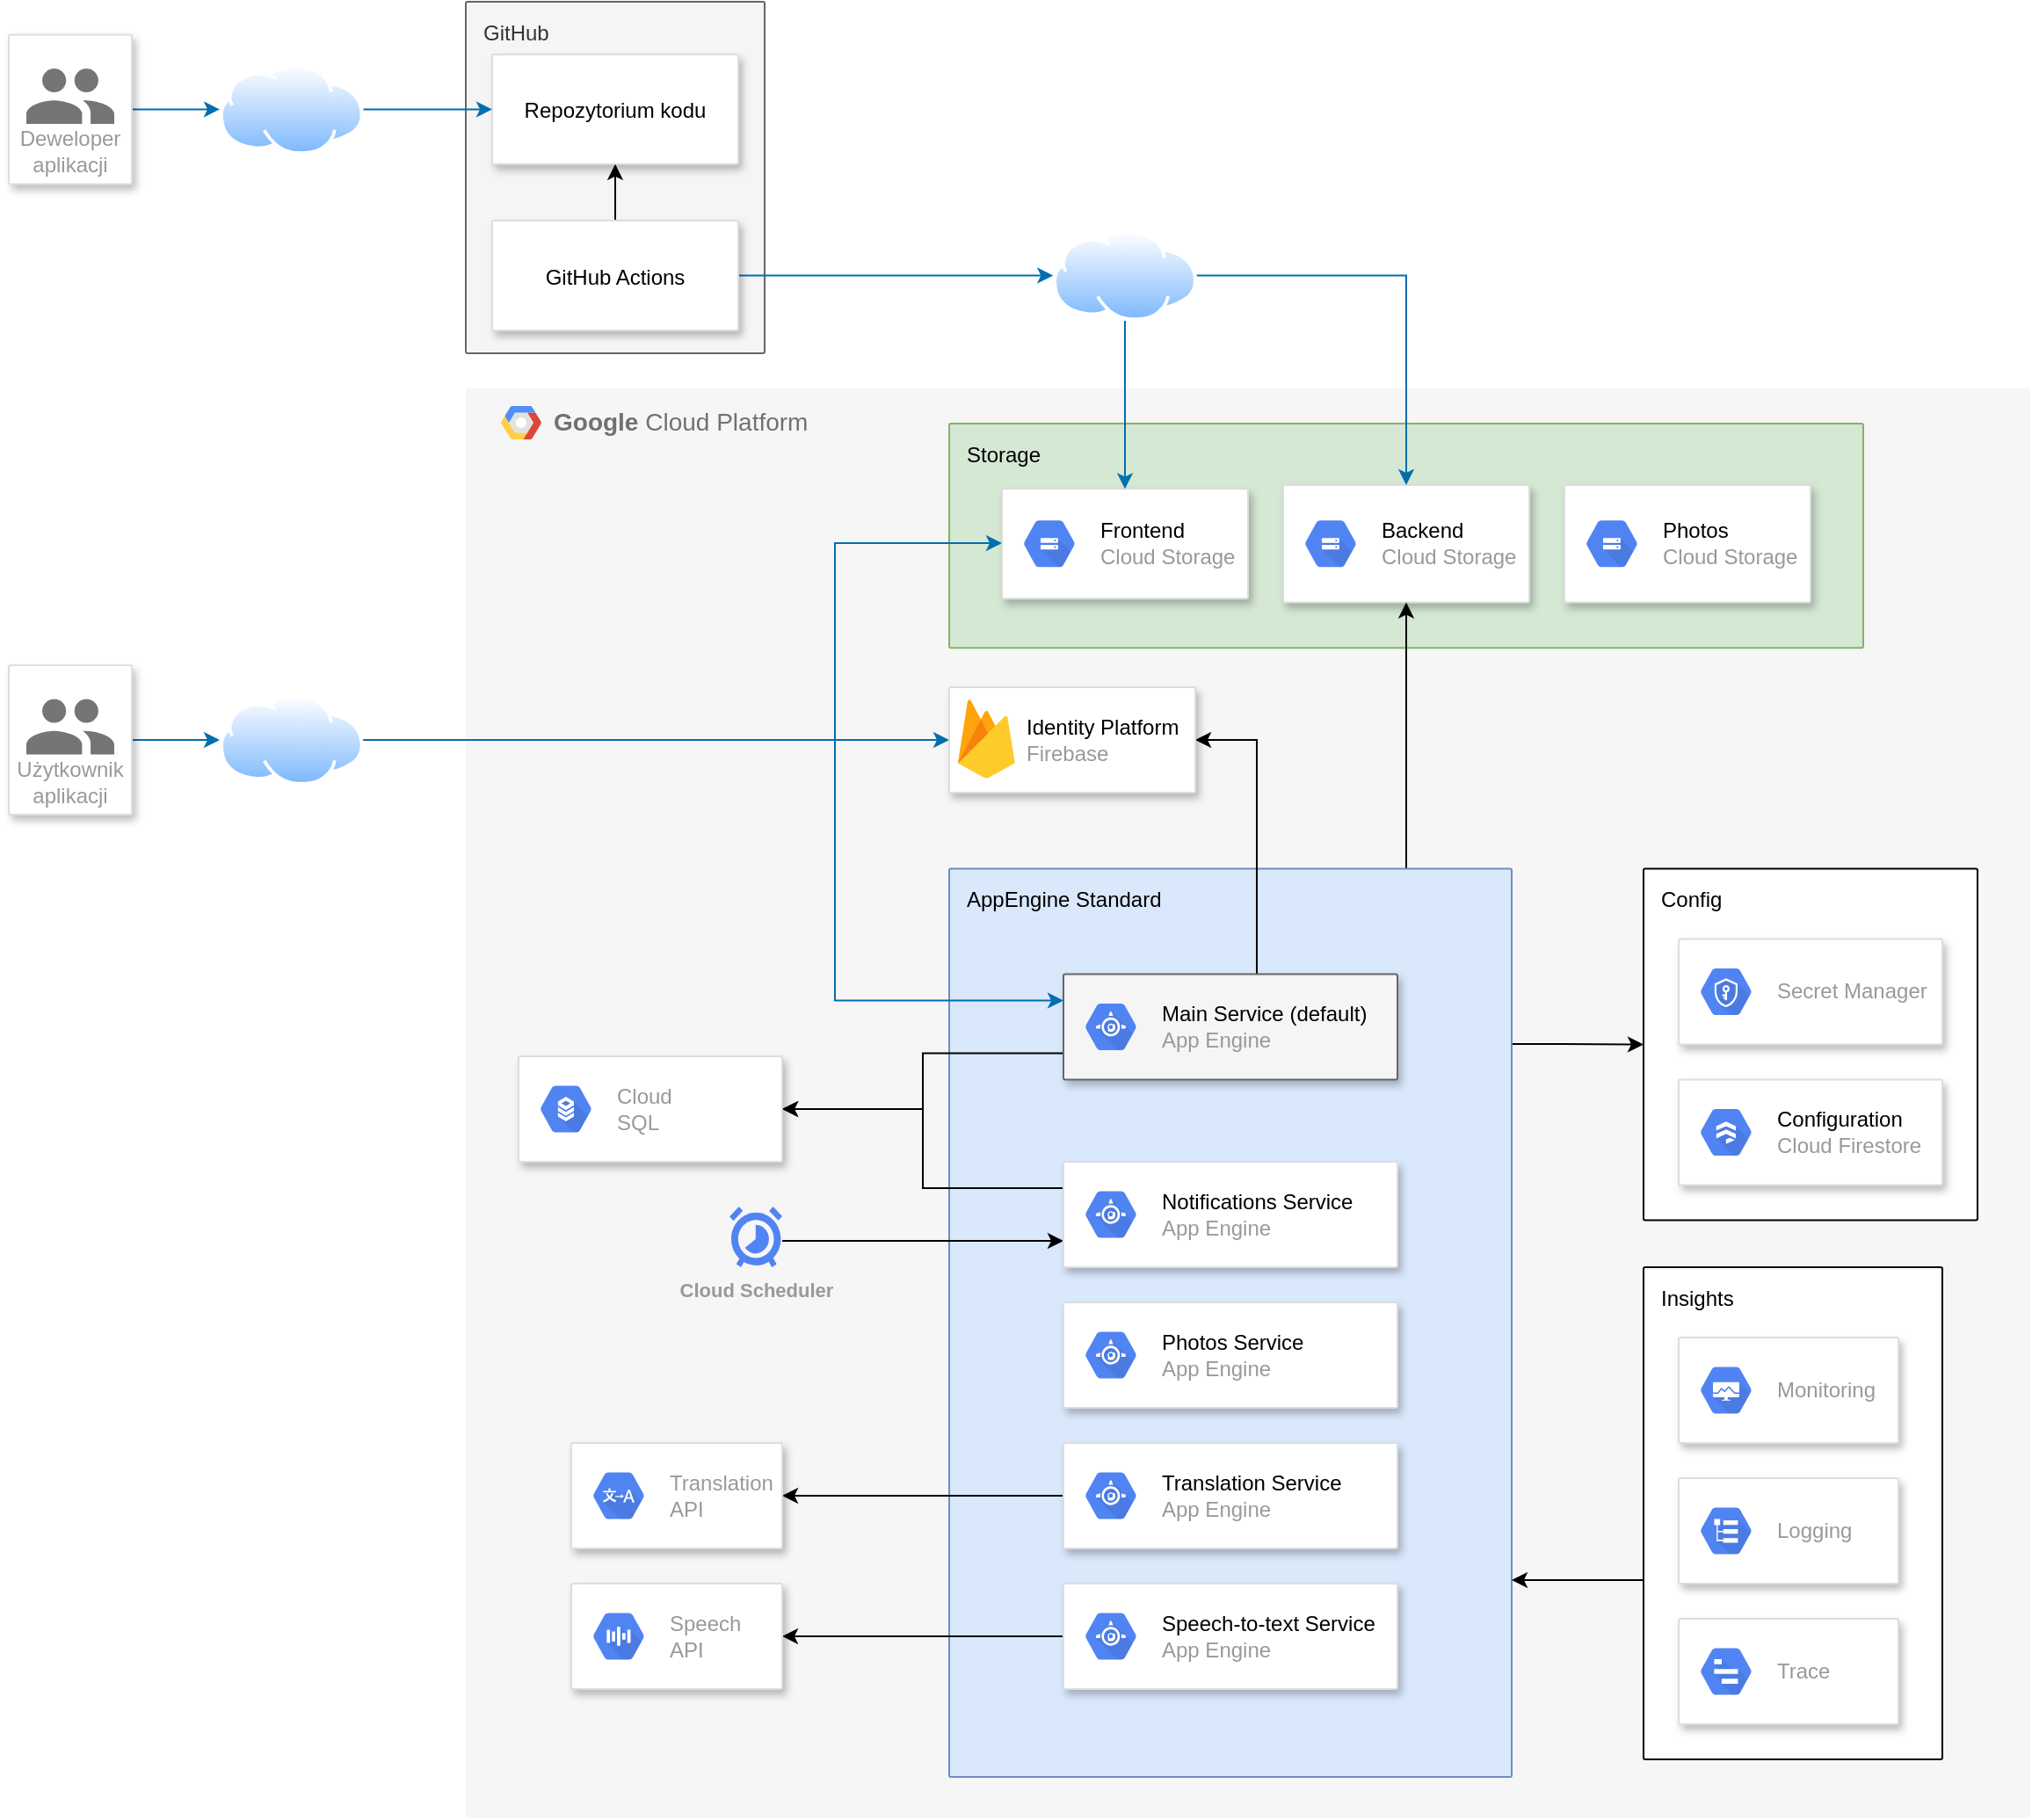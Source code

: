 <mxfile version="15.7.3" type="device"><diagram id="3z2-y91V1wJEoQmZBAUa" name="Page-1"><mxGraphModel dx="2066" dy="1155" grid="1" gridSize="10" guides="1" tooltips="1" connect="1" arrows="1" fold="1" page="1" pageScale="1" pageWidth="1654" pageHeight="1169" math="0" shadow="0"><root><mxCell id="0"/><mxCell id="1" parent="0"/><mxCell id="9xdCa8ZWEceog7lpFUf4-3" value="&lt;b&gt;Google &lt;/b&gt;Cloud Platform" style="fillColor=#F6F6F6;strokeColor=none;shadow=0;gradientColor=none;fontSize=14;align=left;spacing=10;fontColor=#717171;9E9E9E;verticalAlign=top;spacingTop=-4;fontStyle=0;spacingLeft=40;html=1;container=0;" vertex="1" parent="1"><mxGeometry x="512" y="288" width="890" height="813.3" as="geometry"/></mxCell><mxCell id="9xdCa8ZWEceog7lpFUf4-96" style="edgeStyle=orthogonalEdgeStyle;rounded=0;orthogonalLoop=1;jettySize=auto;html=1;fillColor=#1ba1e2;strokeColor=#006EAF;" edge="1" parent="1" source="9xdCa8ZWEceog7lpFUf4-9" target="9xdCa8ZWEceog7lpFUf4-31"><mxGeometry relative="1" as="geometry"/></mxCell><mxCell id="9xdCa8ZWEceog7lpFUf4-9" value="Użytkownik aplikacji" style="strokeColor=#dddddd;shadow=1;strokeWidth=1;rounded=1;absoluteArcSize=1;arcSize=2;labelPosition=center;verticalLabelPosition=middle;align=center;verticalAlign=bottom;spacingLeft=0;fontColor=#999999;fontSize=12;whiteSpace=wrap;spacingBottom=2;" vertex="1" parent="1"><mxGeometry x="252" y="445.5" width="70" height="85" as="geometry"/></mxCell><mxCell id="9xdCa8ZWEceog7lpFUf4-10" value="" style="sketch=0;dashed=0;connectable=0;html=1;fillColor=#757575;strokeColor=none;shape=mxgraph.gcp2.users;part=1;" vertex="1" parent="9xdCa8ZWEceog7lpFUf4-9"><mxGeometry x="0.5" width="50" height="31.5" relative="1" as="geometry"><mxPoint x="-25" y="19.25" as="offset"/></mxGeometry></mxCell><mxCell id="9xdCa8ZWEceog7lpFUf4-168" style="edgeStyle=orthogonalEdgeStyle;rounded=0;orthogonalLoop=1;jettySize=auto;html=1;entryX=0;entryY=0.5;entryDx=0;entryDy=0;fillColor=#1ba1e2;strokeColor=#006EAF;" edge="1" parent="1" source="9xdCa8ZWEceog7lpFUf4-31" target="9xdCa8ZWEceog7lpFUf4-90"><mxGeometry relative="1" as="geometry"/></mxCell><mxCell id="9xdCa8ZWEceog7lpFUf4-31" value="" style="aspect=fixed;perimeter=ellipsePerimeter;html=1;align=center;shadow=0;dashed=0;spacingTop=3;image;image=img/lib/active_directory/internet_cloud.svg;" vertex="1" parent="1"><mxGeometry x="372" y="462.25" width="81.75" height="51.5" as="geometry"/></mxCell><mxCell id="9xdCa8ZWEceog7lpFUf4-35" style="edgeStyle=orthogonalEdgeStyle;rounded=0;orthogonalLoop=1;jettySize=auto;html=1;" edge="1" parent="1" source="9xdCa8ZWEceog7lpFUf4-34"><mxGeometry relative="1" as="geometry"><mxPoint x="-480.0" y="648.3" as="targetPoint"/></mxGeometry></mxCell><mxCell id="9xdCa8ZWEceog7lpFUf4-55" value="Storage" style="sketch=0;points=[[0,0,0],[0.25,0,0],[0.5,0,0],[0.75,0,0],[1,0,0],[1,0.25,0],[1,0.5,0],[1,0.75,0],[1,1,0],[0.75,1,0],[0.5,1,0],[0.25,1,0],[0,1,0],[0,0.75,0],[0,0.5,0],[0,0.25,0]];rounded=1;absoluteArcSize=1;arcSize=2;html=1;strokeColor=#82b366;shadow=0;dashed=0;fontSize=12;align=left;verticalAlign=top;spacing=10;spacingTop=-4;fillColor=#d5e8d4;" vertex="1" parent="1"><mxGeometry x="787" y="308" width="520" height="127.6" as="geometry"/></mxCell><mxCell id="9xdCa8ZWEceog7lpFUf4-36" value="" style="strokeColor=#dddddd;shadow=1;strokeWidth=1;rounded=1;absoluteArcSize=1;arcSize=2;" vertex="1" parent="1"><mxGeometry x="817" y="345.18" width="140" height="62.4" as="geometry"/></mxCell><mxCell id="9xdCa8ZWEceog7lpFUf4-37" value="&lt;font color=&quot;#000000&quot;&gt;Frontend&lt;/font&gt;&lt;br&gt;Cloud Storage" style="sketch=0;dashed=0;connectable=0;html=1;fillColor=#5184F3;strokeColor=none;shape=mxgraph.gcp2.hexIcon;prIcon=cloud_storage;part=1;labelPosition=right;verticalLabelPosition=middle;align=left;verticalAlign=middle;spacingLeft=5;fontColor=#999999;fontSize=12;" vertex="1" parent="9xdCa8ZWEceog7lpFUf4-36"><mxGeometry y="0.5" width="44" height="39" relative="1" as="geometry"><mxPoint x="5" y="-19.5" as="offset"/></mxGeometry></mxCell><mxCell id="9xdCa8ZWEceog7lpFUf4-48" value="" style="strokeColor=#dddddd;shadow=1;strokeWidth=1;rounded=1;absoluteArcSize=1;arcSize=2;" vertex="1" parent="1"><mxGeometry x="977" y="342.97" width="140" height="66.82" as="geometry"/></mxCell><mxCell id="9xdCa8ZWEceog7lpFUf4-49" value="&lt;font color=&quot;#000000&quot;&gt;Backend&lt;/font&gt;&lt;br&gt;Cloud Storage" style="sketch=0;dashed=0;connectable=0;html=1;fillColor=#5184F3;strokeColor=none;shape=mxgraph.gcp2.hexIcon;prIcon=cloud_storage;part=1;labelPosition=right;verticalLabelPosition=middle;align=left;verticalAlign=middle;spacingLeft=5;fontColor=#999999;fontSize=12;" vertex="1" parent="9xdCa8ZWEceog7lpFUf4-48"><mxGeometry y="0.5" width="44" height="39" relative="1" as="geometry"><mxPoint x="5" y="-19.5" as="offset"/></mxGeometry></mxCell><mxCell id="9xdCa8ZWEceog7lpFUf4-142" style="edgeStyle=orthogonalEdgeStyle;rounded=0;orthogonalLoop=1;jettySize=auto;html=1;entryX=0;entryY=0.5;entryDx=0;entryDy=0;entryPerimeter=0;" edge="1" parent="1" source="9xdCa8ZWEceog7lpFUf4-56" target="9xdCa8ZWEceog7lpFUf4-111"><mxGeometry relative="1" as="geometry"><Array as="points"><mxPoint x="1132" y="661"/><mxPoint x="1132" y="661"/></Array></mxGeometry></mxCell><mxCell id="9xdCa8ZWEceog7lpFUf4-154" style="edgeStyle=orthogonalEdgeStyle;rounded=0;orthogonalLoop=1;jettySize=auto;html=1;entryX=0.5;entryY=1;entryDx=0;entryDy=0;exitX=0.822;exitY=0.001;exitDx=0;exitDy=0;exitPerimeter=0;" edge="1" parent="1" source="9xdCa8ZWEceog7lpFUf4-56" target="9xdCa8ZWEceog7lpFUf4-48"><mxGeometry relative="1" as="geometry"><Array as="points"><mxPoint x="1047" y="562"/></Array></mxGeometry></mxCell><mxCell id="9xdCa8ZWEceog7lpFUf4-56" value="AppEngine Standard" style="sketch=0;points=[[0,0,0],[0.25,0,0],[0.5,0,0],[0.75,0,0],[1,0,0],[1,0.25,0],[1,0.5,0],[1,0.75,0],[1,1,0],[0.75,1,0],[0.5,1,0],[0.25,1,0],[0,1,0],[0,0.75,0],[0,0.5,0],[0,0.25,0]];rounded=1;absoluteArcSize=1;arcSize=2;html=1;strokeColor=#6c8ebf;shadow=0;dashed=0;fontSize=12;align=left;verticalAlign=top;spacing=10;spacingTop=-4;fillColor=#dae8fc;" vertex="1" parent="1"><mxGeometry x="787" y="561.3" width="320" height="516.7" as="geometry"/></mxCell><mxCell id="9xdCa8ZWEceog7lpFUf4-141" style="edgeStyle=orthogonalEdgeStyle;rounded=0;orthogonalLoop=1;jettySize=auto;html=1;exitX=0;exitY=0.75;exitDx=0;exitDy=0;" edge="1" parent="1" source="9xdCa8ZWEceog7lpFUf4-58"><mxGeometry relative="1" as="geometry"><mxPoint x="692" y="698" as="targetPoint"/><Array as="points"><mxPoint x="772" y="666"/><mxPoint x="772" y="698"/></Array></mxGeometry></mxCell><mxCell id="9xdCa8ZWEceog7lpFUf4-153" style="edgeStyle=orthogonalEdgeStyle;rounded=0;orthogonalLoop=1;jettySize=auto;html=1;entryX=1;entryY=0.5;entryDx=0;entryDy=0;" edge="1" parent="1" source="9xdCa8ZWEceog7lpFUf4-58" target="9xdCa8ZWEceog7lpFUf4-90"><mxGeometry relative="1" as="geometry"><Array as="points"><mxPoint x="962" y="488"/></Array></mxGeometry></mxCell><mxCell id="9xdCa8ZWEceog7lpFUf4-58" value="" style="strokeColor=#666666;shadow=1;strokeWidth=1;rounded=1;absoluteArcSize=1;arcSize=2;fillColor=#f5f5f5;fontColor=#333333;" vertex="1" parent="1"><mxGeometry x="852" y="621.3" width="190" height="60" as="geometry"/></mxCell><mxCell id="9xdCa8ZWEceog7lpFUf4-59" value="&lt;font color=&quot;#000000&quot;&gt;Main Service (default)&lt;/font&gt;&lt;br&gt;App Engine" style="sketch=0;dashed=0;connectable=0;html=1;fillColor=#5184F3;strokeColor=none;shape=mxgraph.gcp2.hexIcon;prIcon=app_engine;part=1;labelPosition=right;verticalLabelPosition=middle;align=left;verticalAlign=middle;spacingLeft=5;fontColor=#999999;fontSize=12;" vertex="1" parent="9xdCa8ZWEceog7lpFUf4-58"><mxGeometry y="0.5" width="44" height="39" relative="1" as="geometry"><mxPoint x="5" y="-19.5" as="offset"/></mxGeometry></mxCell><mxCell id="9xdCa8ZWEceog7lpFUf4-126" style="edgeStyle=orthogonalEdgeStyle;rounded=0;orthogonalLoop=1;jettySize=auto;html=1;entryX=1;entryY=0.5;entryDx=0;entryDy=0;" edge="1" parent="1" source="9xdCa8ZWEceog7lpFUf4-62" target="9xdCa8ZWEceog7lpFUf4-122"><mxGeometry relative="1" as="geometry"/></mxCell><mxCell id="9xdCa8ZWEceog7lpFUf4-62" value="" style="strokeColor=#dddddd;shadow=1;strokeWidth=1;rounded=1;absoluteArcSize=1;arcSize=2;" vertex="1" parent="1"><mxGeometry x="852" y="888" width="190" height="60" as="geometry"/></mxCell><mxCell id="9xdCa8ZWEceog7lpFUf4-63" value="&lt;font color=&quot;#000000&quot;&gt;Translation Service&lt;/font&gt;&lt;br&gt;App Engine" style="sketch=0;dashed=0;connectable=0;html=1;fillColor=#5184F3;strokeColor=none;shape=mxgraph.gcp2.hexIcon;prIcon=app_engine;part=1;labelPosition=right;verticalLabelPosition=middle;align=left;verticalAlign=middle;spacingLeft=5;fontColor=#999999;fontSize=12;" vertex="1" parent="9xdCa8ZWEceog7lpFUf4-62"><mxGeometry y="0.5" width="44" height="39" relative="1" as="geometry"><mxPoint x="5" y="-19.5" as="offset"/></mxGeometry></mxCell><mxCell id="9xdCa8ZWEceog7lpFUf4-127" style="edgeStyle=orthogonalEdgeStyle;rounded=0;orthogonalLoop=1;jettySize=auto;html=1;entryX=1;entryY=0.5;entryDx=0;entryDy=0;" edge="1" parent="1" source="9xdCa8ZWEceog7lpFUf4-66" target="9xdCa8ZWEceog7lpFUf4-124"><mxGeometry relative="1" as="geometry"/></mxCell><mxCell id="9xdCa8ZWEceog7lpFUf4-66" value="" style="strokeColor=#dddddd;shadow=1;strokeWidth=1;rounded=1;absoluteArcSize=1;arcSize=2;" vertex="1" parent="1"><mxGeometry x="852" y="968" width="190" height="60" as="geometry"/></mxCell><mxCell id="9xdCa8ZWEceog7lpFUf4-67" value="&lt;font color=&quot;#000000&quot;&gt;Speech-to-text Service&lt;/font&gt;&lt;br&gt;App Engine" style="sketch=0;dashed=0;connectable=0;html=1;fillColor=#5184F3;strokeColor=none;shape=mxgraph.gcp2.hexIcon;prIcon=app_engine;part=1;labelPosition=right;verticalLabelPosition=middle;align=left;verticalAlign=middle;spacingLeft=5;fontColor=#999999;fontSize=12;" vertex="1" parent="9xdCa8ZWEceog7lpFUf4-66"><mxGeometry y="0.5" width="44" height="39" relative="1" as="geometry"><mxPoint x="5" y="-19.5" as="offset"/></mxGeometry></mxCell><mxCell id="9xdCa8ZWEceog7lpFUf4-68" value="" style="strokeColor=#dddddd;shadow=1;strokeWidth=1;rounded=1;absoluteArcSize=1;arcSize=2;" vertex="1" parent="1"><mxGeometry x="1137" y="342.97" width="140" height="66.82" as="geometry"/></mxCell><mxCell id="9xdCa8ZWEceog7lpFUf4-69" value="&lt;font color=&quot;#000000&quot;&gt;Photos&lt;/font&gt;&lt;br&gt;Cloud Storage" style="sketch=0;dashed=0;connectable=0;html=1;fillColor=#5184F3;strokeColor=none;shape=mxgraph.gcp2.hexIcon;prIcon=cloud_storage;part=1;labelPosition=right;verticalLabelPosition=middle;align=left;verticalAlign=middle;spacingLeft=5;fontColor=#999999;fontSize=12;" vertex="1" parent="9xdCa8ZWEceog7lpFUf4-68"><mxGeometry y="0.5" width="44" height="39" relative="1" as="geometry"><mxPoint x="5" y="-19.5" as="offset"/></mxGeometry></mxCell><mxCell id="9xdCa8ZWEceog7lpFUf4-73" value="" style="strokeColor=#dddddd;shadow=1;strokeWidth=1;rounded=1;absoluteArcSize=1;arcSize=2;" vertex="1" parent="1"><mxGeometry x="852" y="808" width="190" height="60" as="geometry"/></mxCell><mxCell id="9xdCa8ZWEceog7lpFUf4-74" value="&lt;font color=&quot;#000000&quot;&gt;Photos Service&lt;/font&gt;&lt;br&gt;App Engine" style="sketch=0;dashed=0;connectable=0;html=1;fillColor=#5184F3;strokeColor=none;shape=mxgraph.gcp2.hexIcon;prIcon=app_engine;part=1;labelPosition=right;verticalLabelPosition=middle;align=left;verticalAlign=middle;spacingLeft=5;fontColor=#999999;fontSize=12;" vertex="1" parent="9xdCa8ZWEceog7lpFUf4-73"><mxGeometry y="0.5" width="44" height="39" relative="1" as="geometry"><mxPoint x="5" y="-19.5" as="offset"/></mxGeometry></mxCell><mxCell id="9xdCa8ZWEceog7lpFUf4-90" value="" style="strokeColor=#dddddd;shadow=1;strokeWidth=1;rounded=1;absoluteArcSize=1;arcSize=2;" vertex="1" parent="1"><mxGeometry x="787" y="458" width="140" height="60" as="geometry"/></mxCell><mxCell id="9xdCa8ZWEceog7lpFUf4-91" value="&lt;font color=&quot;#000000&quot;&gt;Identity Platform&lt;/font&gt;&lt;br&gt;Firebase" style="sketch=0;dashed=0;connectable=0;html=1;fillColor=#5184F3;strokeColor=none;shape=mxgraph.gcp2.firebase;part=1;labelPosition=right;verticalLabelPosition=middle;align=left;verticalAlign=middle;spacingLeft=5;fontColor=#999999;fontSize=12;" vertex="1" parent="9xdCa8ZWEceog7lpFUf4-90"><mxGeometry width="32.4" height="45" relative="1" as="geometry"><mxPoint x="5" y="7" as="offset"/></mxGeometry></mxCell><mxCell id="9xdCa8ZWEceog7lpFUf4-110" style="edgeStyle=orthogonalEdgeStyle;rounded=0;orthogonalLoop=1;jettySize=auto;html=1;" edge="1" parent="1" source="9xdCa8ZWEceog7lpFUf4-109"><mxGeometry relative="1" as="geometry"><mxPoint x="1107" y="966" as="targetPoint"/><Array as="points"><mxPoint x="1107" y="966"/></Array></mxGeometry></mxCell><mxCell id="9xdCa8ZWEceog7lpFUf4-109" value="Insights" style="sketch=0;points=[[0,0,0],[0.25,0,0],[0.5,0,0],[0.75,0,0],[1,0,0],[1,0.25,0],[1,0.5,0],[1,0.75,0],[1,1,0],[0.75,1,0],[0.5,1,0],[0.25,1,0],[0,1,0],[0,0.75,0],[0,0.5,0],[0,0.25,0]];rounded=1;absoluteArcSize=1;arcSize=2;html=1;shadow=0;dashed=0;fontSize=12;align=left;verticalAlign=top;spacing=10;spacingTop=-4;" vertex="1" parent="1"><mxGeometry x="1182" y="788" width="170" height="280" as="geometry"/></mxCell><mxCell id="9xdCa8ZWEceog7lpFUf4-82" value="" style="strokeColor=#dddddd;shadow=1;strokeWidth=1;rounded=1;absoluteArcSize=1;arcSize=2;" vertex="1" parent="1"><mxGeometry x="1202" y="908" width="125" height="60" as="geometry"/></mxCell><mxCell id="9xdCa8ZWEceog7lpFUf4-83" value="Logging" style="sketch=0;dashed=0;connectable=0;html=1;fillColor=#5184F3;strokeColor=none;shape=mxgraph.gcp2.hexIcon;prIcon=logging;part=1;labelPosition=right;verticalLabelPosition=middle;align=left;verticalAlign=middle;spacingLeft=5;fontColor=#999999;fontSize=12;" vertex="1" parent="9xdCa8ZWEceog7lpFUf4-82"><mxGeometry y="0.5" width="44" height="39" relative="1" as="geometry"><mxPoint x="5" y="-19.5" as="offset"/></mxGeometry></mxCell><mxCell id="9xdCa8ZWEceog7lpFUf4-84" value="" style="strokeColor=#dddddd;shadow=1;strokeWidth=1;rounded=1;absoluteArcSize=1;arcSize=2;" vertex="1" parent="1"><mxGeometry x="1202" y="828.0" width="125" height="60" as="geometry"/></mxCell><mxCell id="9xdCa8ZWEceog7lpFUf4-85" value="Monitoring" style="sketch=0;dashed=0;connectable=0;html=1;fillColor=#5184F3;strokeColor=none;shape=mxgraph.gcp2.hexIcon;prIcon=cloud_deployment_manager;part=1;labelPosition=right;verticalLabelPosition=middle;align=left;verticalAlign=middle;spacingLeft=5;fontColor=#999999;fontSize=12;" vertex="1" parent="9xdCa8ZWEceog7lpFUf4-84"><mxGeometry y="0.5" width="44" height="39" relative="1" as="geometry"><mxPoint x="5" y="-19.5" as="offset"/></mxGeometry></mxCell><mxCell id="9xdCa8ZWEceog7lpFUf4-88" value="" style="strokeColor=#dddddd;shadow=1;strokeWidth=1;rounded=1;absoluteArcSize=1;arcSize=2;" vertex="1" parent="1"><mxGeometry x="1202" y="988" width="125" height="60" as="geometry"/></mxCell><mxCell id="9xdCa8ZWEceog7lpFUf4-89" value="Trace" style="sketch=0;dashed=0;connectable=0;html=1;fillColor=#5184F3;strokeColor=none;shape=mxgraph.gcp2.hexIcon;prIcon=trace;part=1;labelPosition=right;verticalLabelPosition=middle;align=left;verticalAlign=middle;spacingLeft=5;fontColor=#999999;fontSize=12;" vertex="1" parent="9xdCa8ZWEceog7lpFUf4-88"><mxGeometry y="0.5" width="44" height="39" relative="1" as="geometry"><mxPoint x="5" y="-19.5" as="offset"/></mxGeometry></mxCell><mxCell id="9xdCa8ZWEceog7lpFUf4-111" value="Config" style="sketch=0;points=[[0,0,0],[0.25,0,0],[0.5,0,0],[0.75,0,0],[1,0,0],[1,0.25,0],[1,0.5,0],[1,0.75,0],[1,1,0],[0.75,1,0],[0.5,1,0],[0.25,1,0],[0,1,0],[0,0.75,0],[0,0.5,0],[0,0.25,0]];rounded=1;absoluteArcSize=1;arcSize=2;html=1;shadow=0;dashed=0;fontSize=12;align=left;verticalAlign=top;spacing=10;spacingTop=-4;" vertex="1" parent="1"><mxGeometry x="1182" y="561.3" width="190" height="200" as="geometry"/></mxCell><mxCell id="9xdCa8ZWEceog7lpFUf4-100" value="" style="strokeColor=#dddddd;shadow=1;strokeWidth=1;rounded=1;absoluteArcSize=1;arcSize=2;" vertex="1" parent="1"><mxGeometry x="542" y="668" width="150" height="60" as="geometry"/></mxCell><mxCell id="9xdCa8ZWEceog7lpFUf4-101" value="Cloud&#xA;SQL" style="sketch=0;dashed=0;connectable=0;html=1;fillColor=#5184F3;strokeColor=none;shape=mxgraph.gcp2.hexIcon;prIcon=cloud_sql;part=1;labelPosition=right;verticalLabelPosition=middle;align=left;verticalAlign=middle;spacingLeft=5;fontColor=#999999;fontSize=12;" vertex="1" parent="9xdCa8ZWEceog7lpFUf4-100"><mxGeometry y="0.5" width="44" height="39" relative="1" as="geometry"><mxPoint x="5" y="-19.5" as="offset"/></mxGeometry></mxCell><mxCell id="9xdCa8ZWEceog7lpFUf4-112" value="" style="strokeColor=#dddddd;shadow=1;strokeWidth=1;rounded=1;absoluteArcSize=1;arcSize=2;" vertex="1" parent="1"><mxGeometry x="1202" y="681.3" width="150" height="60" as="geometry"/></mxCell><mxCell id="9xdCa8ZWEceog7lpFUf4-113" value="&lt;font color=&quot;#000000&quot;&gt;Configuration&lt;/font&gt;&lt;br&gt;Cloud Firestore" style="sketch=0;dashed=0;connectable=0;html=1;fillColor=#5184F3;strokeColor=none;shape=mxgraph.gcp2.hexIcon;prIcon=cloud_firestore;part=1;labelPosition=right;verticalLabelPosition=middle;align=left;verticalAlign=middle;spacingLeft=5;fontColor=#999999;fontSize=12;" vertex="1" parent="9xdCa8ZWEceog7lpFUf4-112"><mxGeometry y="0.5" width="44" height="39" relative="1" as="geometry"><mxPoint x="5" y="-19.5" as="offset"/></mxGeometry></mxCell><mxCell id="9xdCa8ZWEceog7lpFUf4-114" value="" style="strokeColor=#dddddd;shadow=1;strokeWidth=1;rounded=1;absoluteArcSize=1;arcSize=2;" vertex="1" parent="1"><mxGeometry x="1202" y="601.3" width="150" height="60" as="geometry"/></mxCell><mxCell id="9xdCa8ZWEceog7lpFUf4-115" value="Secret Manager" style="sketch=0;dashed=0;connectable=0;html=1;fillColor=#5184F3;strokeColor=none;shape=mxgraph.gcp2.hexIcon;prIcon=key_management_service;part=1;labelPosition=right;verticalLabelPosition=middle;align=left;verticalAlign=middle;spacingLeft=5;fontColor=#999999;fontSize=12;" vertex="1" parent="9xdCa8ZWEceog7lpFUf4-114"><mxGeometry y="0.5" width="44" height="39" relative="1" as="geometry"><mxPoint x="5" y="-19.5" as="offset"/></mxGeometry></mxCell><mxCell id="9xdCa8ZWEceog7lpFUf4-149" style="edgeStyle=orthogonalEdgeStyle;rounded=0;orthogonalLoop=1;jettySize=auto;html=1;entryX=0;entryY=0.75;entryDx=0;entryDy=0;" edge="1" parent="1" source="9xdCa8ZWEceog7lpFUf4-116" target="9xdCa8ZWEceog7lpFUf4-146"><mxGeometry relative="1" as="geometry"><Array as="points"><mxPoint x="732" y="773"/><mxPoint x="732" y="773"/></Array></mxGeometry></mxCell><mxCell id="9xdCa8ZWEceog7lpFUf4-116" value="Cloud Scheduler" style="html=1;fillColor=#5184F3;strokeColor=none;verticalAlign=top;labelPosition=center;verticalLabelPosition=bottom;align=center;fontSize=11;fontStyle=1;fontColor=#999999;shape=mxgraph.gcp2.cloud_scheduler" vertex="1" parent="1"><mxGeometry x="662" y="753.5" width="30" height="34.5" as="geometry"/></mxCell><mxCell id="9xdCa8ZWEceog7lpFUf4-122" value="" style="strokeColor=#dddddd;shadow=1;strokeWidth=1;rounded=1;absoluteArcSize=1;arcSize=2;" vertex="1" parent="1"><mxGeometry x="572" y="888" width="120" height="60" as="geometry"/></mxCell><mxCell id="9xdCa8ZWEceog7lpFUf4-123" value="Translation&#xA;API" style="sketch=0;dashed=0;connectable=0;html=1;fillColor=#5184F3;strokeColor=none;shape=mxgraph.gcp2.hexIcon;prIcon=cloud_translation_api;part=1;labelPosition=right;verticalLabelPosition=middle;align=left;verticalAlign=middle;spacingLeft=5;fontColor=#999999;fontSize=12;" vertex="1" parent="9xdCa8ZWEceog7lpFUf4-122"><mxGeometry y="0.5" width="44" height="39" relative="1" as="geometry"><mxPoint x="5" y="-19.5" as="offset"/></mxGeometry></mxCell><mxCell id="9xdCa8ZWEceog7lpFUf4-124" value="" style="strokeColor=#dddddd;shadow=1;strokeWidth=1;rounded=1;absoluteArcSize=1;arcSize=2;" vertex="1" parent="1"><mxGeometry x="572" y="968" width="120" height="60" as="geometry"/></mxCell><mxCell id="9xdCa8ZWEceog7lpFUf4-125" value="Speech&#xA;API" style="sketch=0;dashed=0;connectable=0;html=1;fillColor=#5184F3;strokeColor=none;shape=mxgraph.gcp2.hexIcon;prIcon=cloud_speech_api;part=1;labelPosition=right;verticalLabelPosition=middle;align=left;verticalAlign=middle;spacingLeft=5;fontColor=#999999;fontSize=12;" vertex="1" parent="9xdCa8ZWEceog7lpFUf4-124"><mxGeometry y="0.5" width="44" height="39" relative="1" as="geometry"><mxPoint x="5" y="-19.5" as="offset"/></mxGeometry></mxCell><mxCell id="9xdCa8ZWEceog7lpFUf4-148" style="edgeStyle=orthogonalEdgeStyle;rounded=0;orthogonalLoop=1;jettySize=auto;html=1;entryX=1;entryY=0.5;entryDx=0;entryDy=0;exitX=0;exitY=0.25;exitDx=0;exitDy=0;" edge="1" parent="1" source="9xdCa8ZWEceog7lpFUf4-146" target="9xdCa8ZWEceog7lpFUf4-100"><mxGeometry relative="1" as="geometry"/></mxCell><mxCell id="9xdCa8ZWEceog7lpFUf4-146" value="" style="strokeColor=#dddddd;shadow=1;strokeWidth=1;rounded=1;absoluteArcSize=1;arcSize=2;" vertex="1" parent="1"><mxGeometry x="852" y="728" width="190" height="60" as="geometry"/></mxCell><mxCell id="9xdCa8ZWEceog7lpFUf4-147" value="&lt;font color=&quot;#000000&quot;&gt;Notifications Service&lt;/font&gt;&lt;br&gt;App Engine" style="sketch=0;dashed=0;connectable=0;html=1;fillColor=#5184F3;strokeColor=none;shape=mxgraph.gcp2.hexIcon;prIcon=app_engine;part=1;labelPosition=right;verticalLabelPosition=middle;align=left;verticalAlign=middle;spacingLeft=5;fontColor=#999999;fontSize=12;" vertex="1" parent="9xdCa8ZWEceog7lpFUf4-146"><mxGeometry y="0.5" width="44" height="39" relative="1" as="geometry"><mxPoint x="5" y="-19.5" as="offset"/></mxGeometry></mxCell><mxCell id="9xdCa8ZWEceog7lpFUf4-155" value="GitHub" style="sketch=0;points=[[0,0,0],[0.25,0,0],[0.5,0,0],[0.75,0,0],[1,0,0],[1,0.25,0],[1,0.5,0],[1,0.75,0],[1,1,0],[0.75,1,0],[0.5,1,0],[0.25,1,0],[0,1,0],[0,0.75,0],[0,0.5,0],[0,0.25,0]];rounded=1;absoluteArcSize=1;arcSize=2;html=1;strokeColor=#666666;shadow=0;dashed=0;fontSize=12;align=left;verticalAlign=top;spacing=10;spacingTop=-4;fillColor=#f5f5f5;fontColor=#333333;" vertex="1" parent="1"><mxGeometry x="512" y="68" width="170" height="200" as="geometry"/></mxCell><mxCell id="9xdCa8ZWEceog7lpFUf4-156" value="Repozytorium kodu" style="strokeColor=#dddddd;shadow=1;strokeWidth=1;rounded=1;absoluteArcSize=1;arcSize=2;" vertex="1" parent="1"><mxGeometry x="527" y="98" width="140" height="62.4" as="geometry"/></mxCell><mxCell id="9xdCa8ZWEceog7lpFUf4-162" style="edgeStyle=orthogonalEdgeStyle;rounded=0;orthogonalLoop=1;jettySize=auto;html=1;entryX=0.5;entryY=0;entryDx=0;entryDy=0;exitX=1;exitY=0.5;exitDx=0;exitDy=0;fillColor=#1ba1e2;strokeColor=#006EAF;" edge="1" parent="1" source="9xdCa8ZWEceog7lpFUf4-160" target="9xdCa8ZWEceog7lpFUf4-48"><mxGeometry relative="1" as="geometry"/></mxCell><mxCell id="9xdCa8ZWEceog7lpFUf4-163" style="edgeStyle=orthogonalEdgeStyle;rounded=0;orthogonalLoop=1;jettySize=auto;html=1;entryX=0.5;entryY=0;entryDx=0;entryDy=0;exitX=0.5;exitY=1;exitDx=0;exitDy=0;fillColor=#1ba1e2;strokeColor=#006EAF;" edge="1" parent="1" source="9xdCa8ZWEceog7lpFUf4-160" target="9xdCa8ZWEceog7lpFUf4-36"><mxGeometry relative="1" as="geometry"/></mxCell><mxCell id="9xdCa8ZWEceog7lpFUf4-160" value="" style="aspect=fixed;perimeter=ellipsePerimeter;html=1;align=center;shadow=0;dashed=0;spacingTop=3;image;image=img/lib/active_directory/internet_cloud.svg;" vertex="1" parent="1"><mxGeometry x="846.12" y="198.0" width="81.75" height="51.5" as="geometry"/></mxCell><mxCell id="9xdCa8ZWEceog7lpFUf4-176" style="edgeStyle=orthogonalEdgeStyle;rounded=0;orthogonalLoop=1;jettySize=auto;html=1;entryX=0;entryY=0.5;entryDx=0;entryDy=0;fillColor=#1ba1e2;strokeColor=#006EAF;" edge="1" parent="1" source="9xdCa8ZWEceog7lpFUf4-164" target="9xdCa8ZWEceog7lpFUf4-175"><mxGeometry relative="1" as="geometry"/></mxCell><mxCell id="9xdCa8ZWEceog7lpFUf4-164" value="Deweloper aplikacji" style="strokeColor=#dddddd;shadow=1;strokeWidth=1;rounded=1;absoluteArcSize=1;arcSize=2;labelPosition=center;verticalLabelPosition=middle;align=center;verticalAlign=bottom;spacingLeft=0;fontColor=#999999;fontSize=12;whiteSpace=wrap;spacingBottom=2;" vertex="1" parent="1"><mxGeometry x="252" y="86.7" width="70" height="85" as="geometry"/></mxCell><mxCell id="9xdCa8ZWEceog7lpFUf4-165" value="" style="sketch=0;dashed=0;connectable=0;html=1;fillColor=#757575;strokeColor=none;shape=mxgraph.gcp2.users;part=1;" vertex="1" parent="9xdCa8ZWEceog7lpFUf4-164"><mxGeometry x="0.5" width="50" height="31.5" relative="1" as="geometry"><mxPoint x="-25" y="19.25" as="offset"/></mxGeometry></mxCell><mxCell id="9xdCa8ZWEceog7lpFUf4-169" style="edgeStyle=orthogonalEdgeStyle;rounded=0;orthogonalLoop=1;jettySize=auto;html=1;entryX=0;entryY=0.25;entryDx=0;entryDy=0;exitX=1;exitY=0.5;exitDx=0;exitDy=0;fillColor=#1ba1e2;strokeColor=#006EAF;" edge="1" parent="1" source="9xdCa8ZWEceog7lpFUf4-31" target="9xdCa8ZWEceog7lpFUf4-58"><mxGeometry relative="1" as="geometry"><Array as="points"><mxPoint x="722" y="488"/><mxPoint x="722" y="636"/></Array></mxGeometry></mxCell><mxCell id="9xdCa8ZWEceog7lpFUf4-167" style="edgeStyle=orthogonalEdgeStyle;rounded=0;orthogonalLoop=1;jettySize=auto;html=1;entryX=0;entryY=0.5;entryDx=0;entryDy=0;exitX=1;exitY=0.5;exitDx=0;exitDy=0;fillColor=#1ba1e2;strokeColor=#006EAF;" edge="1" parent="1" source="9xdCa8ZWEceog7lpFUf4-31" target="9xdCa8ZWEceog7lpFUf4-36"><mxGeometry relative="1" as="geometry"><Array as="points"><mxPoint x="722" y="488"/><mxPoint x="722" y="376"/><mxPoint x="817" y="376"/></Array></mxGeometry></mxCell><mxCell id="9xdCa8ZWEceog7lpFUf4-170" value="" style="shape=mxgraph.gcp2.google_cloud_platform;fillColor=#F6F6F6;strokeColor=none;shadow=0;gradientColor=none;" vertex="1" parent="1"><mxGeometry x="532" y="298" width="23" height="19" as="geometry"><mxPoint x="20" y="10" as="offset"/></mxGeometry></mxCell><mxCell id="9xdCa8ZWEceog7lpFUf4-173" style="edgeStyle=orthogonalEdgeStyle;rounded=0;orthogonalLoop=1;jettySize=auto;html=1;entryX=0.5;entryY=1;entryDx=0;entryDy=0;" edge="1" parent="1" source="9xdCa8ZWEceog7lpFUf4-171" target="9xdCa8ZWEceog7lpFUf4-156"><mxGeometry relative="1" as="geometry"/></mxCell><mxCell id="9xdCa8ZWEceog7lpFUf4-174" style="edgeStyle=orthogonalEdgeStyle;rounded=0;orthogonalLoop=1;jettySize=auto;html=1;entryX=0;entryY=0.5;entryDx=0;entryDy=0;fillColor=#1ba1e2;strokeColor=#006EAF;" edge="1" parent="1" source="9xdCa8ZWEceog7lpFUf4-171" target="9xdCa8ZWEceog7lpFUf4-160"><mxGeometry relative="1" as="geometry"/></mxCell><mxCell id="9xdCa8ZWEceog7lpFUf4-171" value="GitHub Actions" style="strokeColor=#dddddd;shadow=1;strokeWidth=1;rounded=1;absoluteArcSize=1;arcSize=2;" vertex="1" parent="1"><mxGeometry x="527" y="192.55" width="140" height="62.4" as="geometry"/></mxCell><mxCell id="9xdCa8ZWEceog7lpFUf4-177" value="" style="edgeStyle=orthogonalEdgeStyle;rounded=0;orthogonalLoop=1;jettySize=auto;html=1;fillColor=#1ba1e2;strokeColor=#006EAF;" edge="1" parent="1" source="9xdCa8ZWEceog7lpFUf4-175" target="9xdCa8ZWEceog7lpFUf4-156"><mxGeometry relative="1" as="geometry"/></mxCell><mxCell id="9xdCa8ZWEceog7lpFUf4-175" value="" style="aspect=fixed;perimeter=ellipsePerimeter;html=1;align=center;shadow=0;dashed=0;spacingTop=3;image;image=img/lib/active_directory/internet_cloud.svg;" vertex="1" parent="1"><mxGeometry x="372" y="103.45" width="81.75" height="51.5" as="geometry"/></mxCell></root></mxGraphModel></diagram></mxfile>